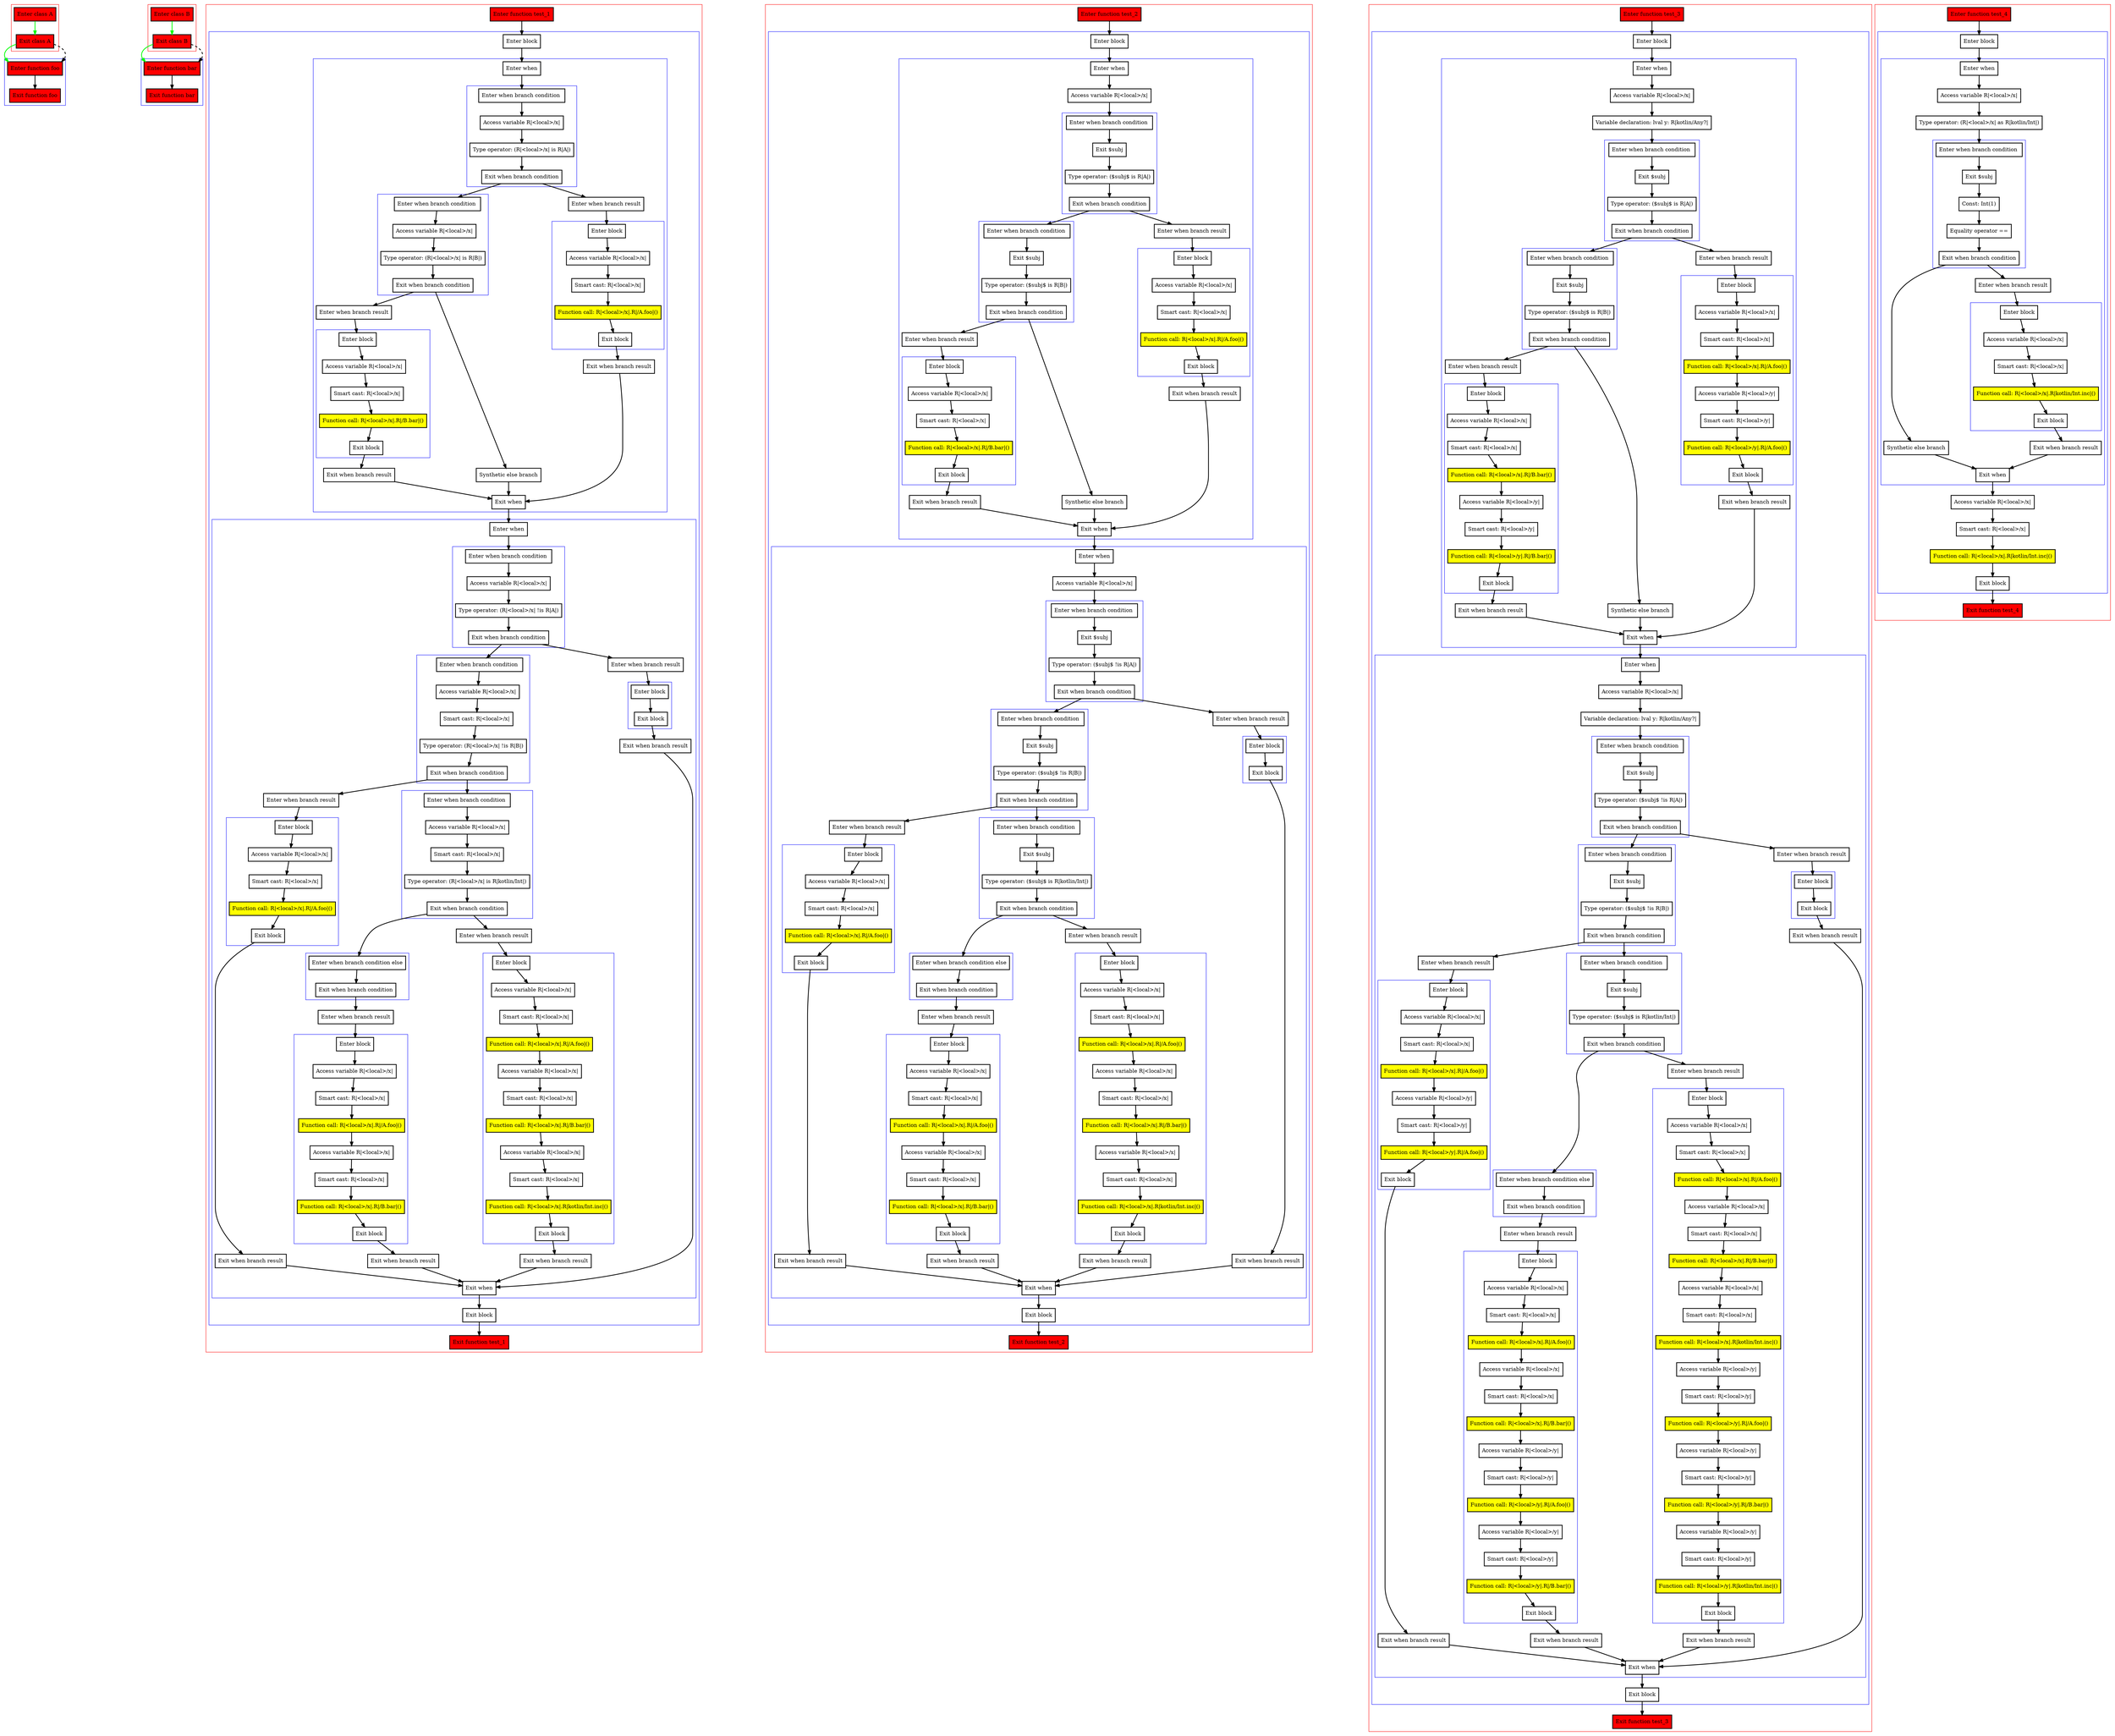 digraph when_kt {
    graph [nodesep=3]
    node [shape=box penwidth=2]
    edge [penwidth=2]

    subgraph cluster_0 {
        color=red
        2 [label="Enter class A" style="filled" fillcolor=red];
        3 [label="Exit class A" style="filled" fillcolor=red];
    }
    subgraph cluster_1 {
        color=blue
        0 [label="Enter function foo" style="filled" fillcolor=red];
        1 [label="Exit function foo" style="filled" fillcolor=red];
    }
    2 -> {3} [color=green];
    3 -> {0} [color=green];
    3 -> {0} [style=dashed];
    0 -> {1};

    subgraph cluster_2 {
        color=red
        6 [label="Enter class B" style="filled" fillcolor=red];
        7 [label="Exit class B" style="filled" fillcolor=red];
    }
    subgraph cluster_3 {
        color=blue
        4 [label="Enter function bar" style="filled" fillcolor=red];
        5 [label="Exit function bar" style="filled" fillcolor=red];
    }
    6 -> {7} [color=green];
    7 -> {4} [color=green];
    7 -> {4} [style=dashed];
    4 -> {5};

    subgraph cluster_4 {
        color=red
        8 [label="Enter function test_1" style="filled" fillcolor=red];
        subgraph cluster_5 {
            color=blue
            9 [label="Enter block"];
            subgraph cluster_6 {
                color=blue
                10 [label="Enter when"];
                subgraph cluster_7 {
                    color=blue
                    11 [label="Enter when branch condition "];
                    12 [label="Access variable R|<local>/x|"];
                    13 [label="Type operator: (R|<local>/x| is R|A|)"];
                    14 [label="Exit when branch condition"];
                }
                subgraph cluster_8 {
                    color=blue
                    15 [label="Enter when branch condition "];
                    16 [label="Access variable R|<local>/x|"];
                    17 [label="Type operator: (R|<local>/x| is R|B|)"];
                    18 [label="Exit when branch condition"];
                }
                19 [label="Synthetic else branch"];
                20 [label="Enter when branch result"];
                subgraph cluster_9 {
                    color=blue
                    21 [label="Enter block"];
                    22 [label="Access variable R|<local>/x|"];
                    23 [label="Smart cast: R|<local>/x|"];
                    24 [label="Function call: R|<local>/x|.R|/B.bar|()" style="filled" fillcolor=yellow];
                    25 [label="Exit block"];
                }
                26 [label="Exit when branch result"];
                27 [label="Enter when branch result"];
                subgraph cluster_10 {
                    color=blue
                    28 [label="Enter block"];
                    29 [label="Access variable R|<local>/x|"];
                    30 [label="Smart cast: R|<local>/x|"];
                    31 [label="Function call: R|<local>/x|.R|/A.foo|()" style="filled" fillcolor=yellow];
                    32 [label="Exit block"];
                }
                33 [label="Exit when branch result"];
                34 [label="Exit when"];
            }
            subgraph cluster_11 {
                color=blue
                35 [label="Enter when"];
                subgraph cluster_12 {
                    color=blue
                    36 [label="Enter when branch condition "];
                    37 [label="Access variable R|<local>/x|"];
                    38 [label="Type operator: (R|<local>/x| !is R|A|)"];
                    39 [label="Exit when branch condition"];
                }
                subgraph cluster_13 {
                    color=blue
                    40 [label="Enter when branch condition "];
                    41 [label="Access variable R|<local>/x|"];
                    42 [label="Smart cast: R|<local>/x|"];
                    43 [label="Type operator: (R|<local>/x| !is R|B|)"];
                    44 [label="Exit when branch condition"];
                }
                subgraph cluster_14 {
                    color=blue
                    45 [label="Enter when branch condition "];
                    46 [label="Access variable R|<local>/x|"];
                    47 [label="Smart cast: R|<local>/x|"];
                    48 [label="Type operator: (R|<local>/x| is R|kotlin/Int|)"];
                    49 [label="Exit when branch condition"];
                }
                subgraph cluster_15 {
                    color=blue
                    50 [label="Enter when branch condition else"];
                    51 [label="Exit when branch condition"];
                }
                52 [label="Enter when branch result"];
                subgraph cluster_16 {
                    color=blue
                    53 [label="Enter block"];
                    54 [label="Access variable R|<local>/x|"];
                    55 [label="Smart cast: R|<local>/x|"];
                    56 [label="Function call: R|<local>/x|.R|/A.foo|()" style="filled" fillcolor=yellow];
                    57 [label="Access variable R|<local>/x|"];
                    58 [label="Smart cast: R|<local>/x|"];
                    59 [label="Function call: R|<local>/x|.R|/B.bar|()" style="filled" fillcolor=yellow];
                    60 [label="Exit block"];
                }
                61 [label="Exit when branch result"];
                62 [label="Enter when branch result"];
                subgraph cluster_17 {
                    color=blue
                    63 [label="Enter block"];
                    64 [label="Access variable R|<local>/x|"];
                    65 [label="Smart cast: R|<local>/x|"];
                    66 [label="Function call: R|<local>/x|.R|/A.foo|()" style="filled" fillcolor=yellow];
                    67 [label="Access variable R|<local>/x|"];
                    68 [label="Smart cast: R|<local>/x|"];
                    69 [label="Function call: R|<local>/x|.R|/B.bar|()" style="filled" fillcolor=yellow];
                    70 [label="Access variable R|<local>/x|"];
                    71 [label="Smart cast: R|<local>/x|"];
                    72 [label="Function call: R|<local>/x|.R|kotlin/Int.inc|()" style="filled" fillcolor=yellow];
                    73 [label="Exit block"];
                }
                74 [label="Exit when branch result"];
                75 [label="Enter when branch result"];
                subgraph cluster_18 {
                    color=blue
                    76 [label="Enter block"];
                    77 [label="Access variable R|<local>/x|"];
                    78 [label="Smart cast: R|<local>/x|"];
                    79 [label="Function call: R|<local>/x|.R|/A.foo|()" style="filled" fillcolor=yellow];
                    80 [label="Exit block"];
                }
                81 [label="Exit when branch result"];
                82 [label="Enter when branch result"];
                subgraph cluster_19 {
                    color=blue
                    83 [label="Enter block"];
                    84 [label="Exit block"];
                }
                85 [label="Exit when branch result"];
                86 [label="Exit when"];
            }
            87 [label="Exit block"];
        }
        88 [label="Exit function test_1" style="filled" fillcolor=red];
    }
    8 -> {9};
    9 -> {10};
    10 -> {11};
    11 -> {12};
    12 -> {13};
    13 -> {14};
    14 -> {15 27};
    15 -> {16};
    16 -> {17};
    17 -> {18};
    18 -> {19 20};
    19 -> {34};
    20 -> {21};
    21 -> {22};
    22 -> {23};
    23 -> {24};
    24 -> {25};
    25 -> {26};
    26 -> {34};
    27 -> {28};
    28 -> {29};
    29 -> {30};
    30 -> {31};
    31 -> {32};
    32 -> {33};
    33 -> {34};
    34 -> {35};
    35 -> {36};
    36 -> {37};
    37 -> {38};
    38 -> {39};
    39 -> {40 82};
    40 -> {41};
    41 -> {42};
    42 -> {43};
    43 -> {44};
    44 -> {45 75};
    45 -> {46};
    46 -> {47};
    47 -> {48};
    48 -> {49};
    49 -> {50 62};
    50 -> {51};
    51 -> {52};
    52 -> {53};
    53 -> {54};
    54 -> {55};
    55 -> {56};
    56 -> {57};
    57 -> {58};
    58 -> {59};
    59 -> {60};
    60 -> {61};
    61 -> {86};
    62 -> {63};
    63 -> {64};
    64 -> {65};
    65 -> {66};
    66 -> {67};
    67 -> {68};
    68 -> {69};
    69 -> {70};
    70 -> {71};
    71 -> {72};
    72 -> {73};
    73 -> {74};
    74 -> {86};
    75 -> {76};
    76 -> {77};
    77 -> {78};
    78 -> {79};
    79 -> {80};
    80 -> {81};
    81 -> {86};
    82 -> {83};
    83 -> {84};
    84 -> {85};
    85 -> {86};
    86 -> {87};
    87 -> {88};

    subgraph cluster_20 {
        color=red
        89 [label="Enter function test_2" style="filled" fillcolor=red];
        subgraph cluster_21 {
            color=blue
            90 [label="Enter block"];
            subgraph cluster_22 {
                color=blue
                91 [label="Enter when"];
                92 [label="Access variable R|<local>/x|"];
                subgraph cluster_23 {
                    color=blue
                    93 [label="Enter when branch condition "];
                    94 [label="Exit $subj"];
                    95 [label="Type operator: ($subj$ is R|A|)"];
                    96 [label="Exit when branch condition"];
                }
                subgraph cluster_24 {
                    color=blue
                    97 [label="Enter when branch condition "];
                    98 [label="Exit $subj"];
                    99 [label="Type operator: ($subj$ is R|B|)"];
                    100 [label="Exit when branch condition"];
                }
                101 [label="Synthetic else branch"];
                102 [label="Enter when branch result"];
                subgraph cluster_25 {
                    color=blue
                    103 [label="Enter block"];
                    104 [label="Access variable R|<local>/x|"];
                    105 [label="Smart cast: R|<local>/x|"];
                    106 [label="Function call: R|<local>/x|.R|/B.bar|()" style="filled" fillcolor=yellow];
                    107 [label="Exit block"];
                }
                108 [label="Exit when branch result"];
                109 [label="Enter when branch result"];
                subgraph cluster_26 {
                    color=blue
                    110 [label="Enter block"];
                    111 [label="Access variable R|<local>/x|"];
                    112 [label="Smart cast: R|<local>/x|"];
                    113 [label="Function call: R|<local>/x|.R|/A.foo|()" style="filled" fillcolor=yellow];
                    114 [label="Exit block"];
                }
                115 [label="Exit when branch result"];
                116 [label="Exit when"];
            }
            subgraph cluster_27 {
                color=blue
                117 [label="Enter when"];
                118 [label="Access variable R|<local>/x|"];
                subgraph cluster_28 {
                    color=blue
                    119 [label="Enter when branch condition "];
                    120 [label="Exit $subj"];
                    121 [label="Type operator: ($subj$ !is R|A|)"];
                    122 [label="Exit when branch condition"];
                }
                subgraph cluster_29 {
                    color=blue
                    123 [label="Enter when branch condition "];
                    124 [label="Exit $subj"];
                    125 [label="Type operator: ($subj$ !is R|B|)"];
                    126 [label="Exit when branch condition"];
                }
                subgraph cluster_30 {
                    color=blue
                    127 [label="Enter when branch condition "];
                    128 [label="Exit $subj"];
                    129 [label="Type operator: ($subj$ is R|kotlin/Int|)"];
                    130 [label="Exit when branch condition"];
                }
                subgraph cluster_31 {
                    color=blue
                    131 [label="Enter when branch condition else"];
                    132 [label="Exit when branch condition"];
                }
                133 [label="Enter when branch result"];
                subgraph cluster_32 {
                    color=blue
                    134 [label="Enter block"];
                    135 [label="Access variable R|<local>/x|"];
                    136 [label="Smart cast: R|<local>/x|"];
                    137 [label="Function call: R|<local>/x|.R|/A.foo|()" style="filled" fillcolor=yellow];
                    138 [label="Access variable R|<local>/x|"];
                    139 [label="Smart cast: R|<local>/x|"];
                    140 [label="Function call: R|<local>/x|.R|/B.bar|()" style="filled" fillcolor=yellow];
                    141 [label="Exit block"];
                }
                142 [label="Exit when branch result"];
                143 [label="Enter when branch result"];
                subgraph cluster_33 {
                    color=blue
                    144 [label="Enter block"];
                    145 [label="Access variable R|<local>/x|"];
                    146 [label="Smart cast: R|<local>/x|"];
                    147 [label="Function call: R|<local>/x|.R|/A.foo|()" style="filled" fillcolor=yellow];
                    148 [label="Access variable R|<local>/x|"];
                    149 [label="Smart cast: R|<local>/x|"];
                    150 [label="Function call: R|<local>/x|.R|/B.bar|()" style="filled" fillcolor=yellow];
                    151 [label="Access variable R|<local>/x|"];
                    152 [label="Smart cast: R|<local>/x|"];
                    153 [label="Function call: R|<local>/x|.R|kotlin/Int.inc|()" style="filled" fillcolor=yellow];
                    154 [label="Exit block"];
                }
                155 [label="Exit when branch result"];
                156 [label="Enter when branch result"];
                subgraph cluster_34 {
                    color=blue
                    157 [label="Enter block"];
                    158 [label="Access variable R|<local>/x|"];
                    159 [label="Smart cast: R|<local>/x|"];
                    160 [label="Function call: R|<local>/x|.R|/A.foo|()" style="filled" fillcolor=yellow];
                    161 [label="Exit block"];
                }
                162 [label="Exit when branch result"];
                163 [label="Enter when branch result"];
                subgraph cluster_35 {
                    color=blue
                    164 [label="Enter block"];
                    165 [label="Exit block"];
                }
                166 [label="Exit when branch result"];
                167 [label="Exit when"];
            }
            168 [label="Exit block"];
        }
        169 [label="Exit function test_2" style="filled" fillcolor=red];
    }
    89 -> {90};
    90 -> {91};
    91 -> {92};
    92 -> {93};
    93 -> {94};
    94 -> {95};
    95 -> {96};
    96 -> {97 109};
    97 -> {98};
    98 -> {99};
    99 -> {100};
    100 -> {101 102};
    101 -> {116};
    102 -> {103};
    103 -> {104};
    104 -> {105};
    105 -> {106};
    106 -> {107};
    107 -> {108};
    108 -> {116};
    109 -> {110};
    110 -> {111};
    111 -> {112};
    112 -> {113};
    113 -> {114};
    114 -> {115};
    115 -> {116};
    116 -> {117};
    117 -> {118};
    118 -> {119};
    119 -> {120};
    120 -> {121};
    121 -> {122};
    122 -> {123 163};
    123 -> {124};
    124 -> {125};
    125 -> {126};
    126 -> {127 156};
    127 -> {128};
    128 -> {129};
    129 -> {130};
    130 -> {131 143};
    131 -> {132};
    132 -> {133};
    133 -> {134};
    134 -> {135};
    135 -> {136};
    136 -> {137};
    137 -> {138};
    138 -> {139};
    139 -> {140};
    140 -> {141};
    141 -> {142};
    142 -> {167};
    143 -> {144};
    144 -> {145};
    145 -> {146};
    146 -> {147};
    147 -> {148};
    148 -> {149};
    149 -> {150};
    150 -> {151};
    151 -> {152};
    152 -> {153};
    153 -> {154};
    154 -> {155};
    155 -> {167};
    156 -> {157};
    157 -> {158};
    158 -> {159};
    159 -> {160};
    160 -> {161};
    161 -> {162};
    162 -> {167};
    163 -> {164};
    164 -> {165};
    165 -> {166};
    166 -> {167};
    167 -> {168};
    168 -> {169};

    subgraph cluster_36 {
        color=red
        170 [label="Enter function test_3" style="filled" fillcolor=red];
        subgraph cluster_37 {
            color=blue
            171 [label="Enter block"];
            subgraph cluster_38 {
                color=blue
                172 [label="Enter when"];
                173 [label="Access variable R|<local>/x|"];
                174 [label="Variable declaration: lval y: R|kotlin/Any?|"];
                subgraph cluster_39 {
                    color=blue
                    175 [label="Enter when branch condition "];
                    176 [label="Exit $subj"];
                    177 [label="Type operator: ($subj$ is R|A|)"];
                    178 [label="Exit when branch condition"];
                }
                subgraph cluster_40 {
                    color=blue
                    179 [label="Enter when branch condition "];
                    180 [label="Exit $subj"];
                    181 [label="Type operator: ($subj$ is R|B|)"];
                    182 [label="Exit when branch condition"];
                }
                183 [label="Synthetic else branch"];
                184 [label="Enter when branch result"];
                subgraph cluster_41 {
                    color=blue
                    185 [label="Enter block"];
                    186 [label="Access variable R|<local>/x|"];
                    187 [label="Smart cast: R|<local>/x|"];
                    188 [label="Function call: R|<local>/x|.R|/B.bar|()" style="filled" fillcolor=yellow];
                    189 [label="Access variable R|<local>/y|"];
                    190 [label="Smart cast: R|<local>/y|"];
                    191 [label="Function call: R|<local>/y|.R|/B.bar|()" style="filled" fillcolor=yellow];
                    192 [label="Exit block"];
                }
                193 [label="Exit when branch result"];
                194 [label="Enter when branch result"];
                subgraph cluster_42 {
                    color=blue
                    195 [label="Enter block"];
                    196 [label="Access variable R|<local>/x|"];
                    197 [label="Smart cast: R|<local>/x|"];
                    198 [label="Function call: R|<local>/x|.R|/A.foo|()" style="filled" fillcolor=yellow];
                    199 [label="Access variable R|<local>/y|"];
                    200 [label="Smart cast: R|<local>/y|"];
                    201 [label="Function call: R|<local>/y|.R|/A.foo|()" style="filled" fillcolor=yellow];
                    202 [label="Exit block"];
                }
                203 [label="Exit when branch result"];
                204 [label="Exit when"];
            }
            subgraph cluster_43 {
                color=blue
                205 [label="Enter when"];
                206 [label="Access variable R|<local>/x|"];
                207 [label="Variable declaration: lval y: R|kotlin/Any?|"];
                subgraph cluster_44 {
                    color=blue
                    208 [label="Enter when branch condition "];
                    209 [label="Exit $subj"];
                    210 [label="Type operator: ($subj$ !is R|A|)"];
                    211 [label="Exit when branch condition"];
                }
                subgraph cluster_45 {
                    color=blue
                    212 [label="Enter when branch condition "];
                    213 [label="Exit $subj"];
                    214 [label="Type operator: ($subj$ !is R|B|)"];
                    215 [label="Exit when branch condition"];
                }
                subgraph cluster_46 {
                    color=blue
                    216 [label="Enter when branch condition "];
                    217 [label="Exit $subj"];
                    218 [label="Type operator: ($subj$ is R|kotlin/Int|)"];
                    219 [label="Exit when branch condition"];
                }
                subgraph cluster_47 {
                    color=blue
                    220 [label="Enter when branch condition else"];
                    221 [label="Exit when branch condition"];
                }
                222 [label="Enter when branch result"];
                subgraph cluster_48 {
                    color=blue
                    223 [label="Enter block"];
                    224 [label="Access variable R|<local>/x|"];
                    225 [label="Smart cast: R|<local>/x|"];
                    226 [label="Function call: R|<local>/x|.R|/A.foo|()" style="filled" fillcolor=yellow];
                    227 [label="Access variable R|<local>/x|"];
                    228 [label="Smart cast: R|<local>/x|"];
                    229 [label="Function call: R|<local>/x|.R|/B.bar|()" style="filled" fillcolor=yellow];
                    230 [label="Access variable R|<local>/y|"];
                    231 [label="Smart cast: R|<local>/y|"];
                    232 [label="Function call: R|<local>/y|.R|/A.foo|()" style="filled" fillcolor=yellow];
                    233 [label="Access variable R|<local>/y|"];
                    234 [label="Smart cast: R|<local>/y|"];
                    235 [label="Function call: R|<local>/y|.R|/B.bar|()" style="filled" fillcolor=yellow];
                    236 [label="Exit block"];
                }
                237 [label="Exit when branch result"];
                238 [label="Enter when branch result"];
                subgraph cluster_49 {
                    color=blue
                    239 [label="Enter block"];
                    240 [label="Access variable R|<local>/x|"];
                    241 [label="Smart cast: R|<local>/x|"];
                    242 [label="Function call: R|<local>/x|.R|/A.foo|()" style="filled" fillcolor=yellow];
                    243 [label="Access variable R|<local>/x|"];
                    244 [label="Smart cast: R|<local>/x|"];
                    245 [label="Function call: R|<local>/x|.R|/B.bar|()" style="filled" fillcolor=yellow];
                    246 [label="Access variable R|<local>/x|"];
                    247 [label="Smart cast: R|<local>/x|"];
                    248 [label="Function call: R|<local>/x|.R|kotlin/Int.inc|()" style="filled" fillcolor=yellow];
                    249 [label="Access variable R|<local>/y|"];
                    250 [label="Smart cast: R|<local>/y|"];
                    251 [label="Function call: R|<local>/y|.R|/A.foo|()" style="filled" fillcolor=yellow];
                    252 [label="Access variable R|<local>/y|"];
                    253 [label="Smart cast: R|<local>/y|"];
                    254 [label="Function call: R|<local>/y|.R|/B.bar|()" style="filled" fillcolor=yellow];
                    255 [label="Access variable R|<local>/y|"];
                    256 [label="Smart cast: R|<local>/y|"];
                    257 [label="Function call: R|<local>/y|.R|kotlin/Int.inc|()" style="filled" fillcolor=yellow];
                    258 [label="Exit block"];
                }
                259 [label="Exit when branch result"];
                260 [label="Enter when branch result"];
                subgraph cluster_50 {
                    color=blue
                    261 [label="Enter block"];
                    262 [label="Access variable R|<local>/x|"];
                    263 [label="Smart cast: R|<local>/x|"];
                    264 [label="Function call: R|<local>/x|.R|/A.foo|()" style="filled" fillcolor=yellow];
                    265 [label="Access variable R|<local>/y|"];
                    266 [label="Smart cast: R|<local>/y|"];
                    267 [label="Function call: R|<local>/y|.R|/A.foo|()" style="filled" fillcolor=yellow];
                    268 [label="Exit block"];
                }
                269 [label="Exit when branch result"];
                270 [label="Enter when branch result"];
                subgraph cluster_51 {
                    color=blue
                    271 [label="Enter block"];
                    272 [label="Exit block"];
                }
                273 [label="Exit when branch result"];
                274 [label="Exit when"];
            }
            275 [label="Exit block"];
        }
        276 [label="Exit function test_3" style="filled" fillcolor=red];
    }
    170 -> {171};
    171 -> {172};
    172 -> {173};
    173 -> {174};
    174 -> {175};
    175 -> {176};
    176 -> {177};
    177 -> {178};
    178 -> {179 194};
    179 -> {180};
    180 -> {181};
    181 -> {182};
    182 -> {183 184};
    183 -> {204};
    184 -> {185};
    185 -> {186};
    186 -> {187};
    187 -> {188};
    188 -> {189};
    189 -> {190};
    190 -> {191};
    191 -> {192};
    192 -> {193};
    193 -> {204};
    194 -> {195};
    195 -> {196};
    196 -> {197};
    197 -> {198};
    198 -> {199};
    199 -> {200};
    200 -> {201};
    201 -> {202};
    202 -> {203};
    203 -> {204};
    204 -> {205};
    205 -> {206};
    206 -> {207};
    207 -> {208};
    208 -> {209};
    209 -> {210};
    210 -> {211};
    211 -> {212 270};
    212 -> {213};
    213 -> {214};
    214 -> {215};
    215 -> {216 260};
    216 -> {217};
    217 -> {218};
    218 -> {219};
    219 -> {220 238};
    220 -> {221};
    221 -> {222};
    222 -> {223};
    223 -> {224};
    224 -> {225};
    225 -> {226};
    226 -> {227};
    227 -> {228};
    228 -> {229};
    229 -> {230};
    230 -> {231};
    231 -> {232};
    232 -> {233};
    233 -> {234};
    234 -> {235};
    235 -> {236};
    236 -> {237};
    237 -> {274};
    238 -> {239};
    239 -> {240};
    240 -> {241};
    241 -> {242};
    242 -> {243};
    243 -> {244};
    244 -> {245};
    245 -> {246};
    246 -> {247};
    247 -> {248};
    248 -> {249};
    249 -> {250};
    250 -> {251};
    251 -> {252};
    252 -> {253};
    253 -> {254};
    254 -> {255};
    255 -> {256};
    256 -> {257};
    257 -> {258};
    258 -> {259};
    259 -> {274};
    260 -> {261};
    261 -> {262};
    262 -> {263};
    263 -> {264};
    264 -> {265};
    265 -> {266};
    266 -> {267};
    267 -> {268};
    268 -> {269};
    269 -> {274};
    270 -> {271};
    271 -> {272};
    272 -> {273};
    273 -> {274};
    274 -> {275};
    275 -> {276};

    subgraph cluster_52 {
        color=red
        277 [label="Enter function test_4" style="filled" fillcolor=red];
        subgraph cluster_53 {
            color=blue
            278 [label="Enter block"];
            subgraph cluster_54 {
                color=blue
                279 [label="Enter when"];
                280 [label="Access variable R|<local>/x|"];
                281 [label="Type operator: (R|<local>/x| as R|kotlin/Int|)"];
                subgraph cluster_55 {
                    color=blue
                    282 [label="Enter when branch condition "];
                    283 [label="Exit $subj"];
                    284 [label="Const: Int(1)"];
                    285 [label="Equality operator =="];
                    286 [label="Exit when branch condition"];
                }
                287 [label="Synthetic else branch"];
                288 [label="Enter when branch result"];
                subgraph cluster_56 {
                    color=blue
                    289 [label="Enter block"];
                    290 [label="Access variable R|<local>/x|"];
                    291 [label="Smart cast: R|<local>/x|"];
                    292 [label="Function call: R|<local>/x|.R|kotlin/Int.inc|()" style="filled" fillcolor=yellow];
                    293 [label="Exit block"];
                }
                294 [label="Exit when branch result"];
                295 [label="Exit when"];
            }
            296 [label="Access variable R|<local>/x|"];
            297 [label="Smart cast: R|<local>/x|"];
            298 [label="Function call: R|<local>/x|.R|kotlin/Int.inc|()" style="filled" fillcolor=yellow];
            299 [label="Exit block"];
        }
        300 [label="Exit function test_4" style="filled" fillcolor=red];
    }
    277 -> {278};
    278 -> {279};
    279 -> {280};
    280 -> {281};
    281 -> {282};
    282 -> {283};
    283 -> {284};
    284 -> {285};
    285 -> {286};
    286 -> {287 288};
    287 -> {295};
    288 -> {289};
    289 -> {290};
    290 -> {291};
    291 -> {292};
    292 -> {293};
    293 -> {294};
    294 -> {295};
    295 -> {296};
    296 -> {297};
    297 -> {298};
    298 -> {299};
    299 -> {300};

}
